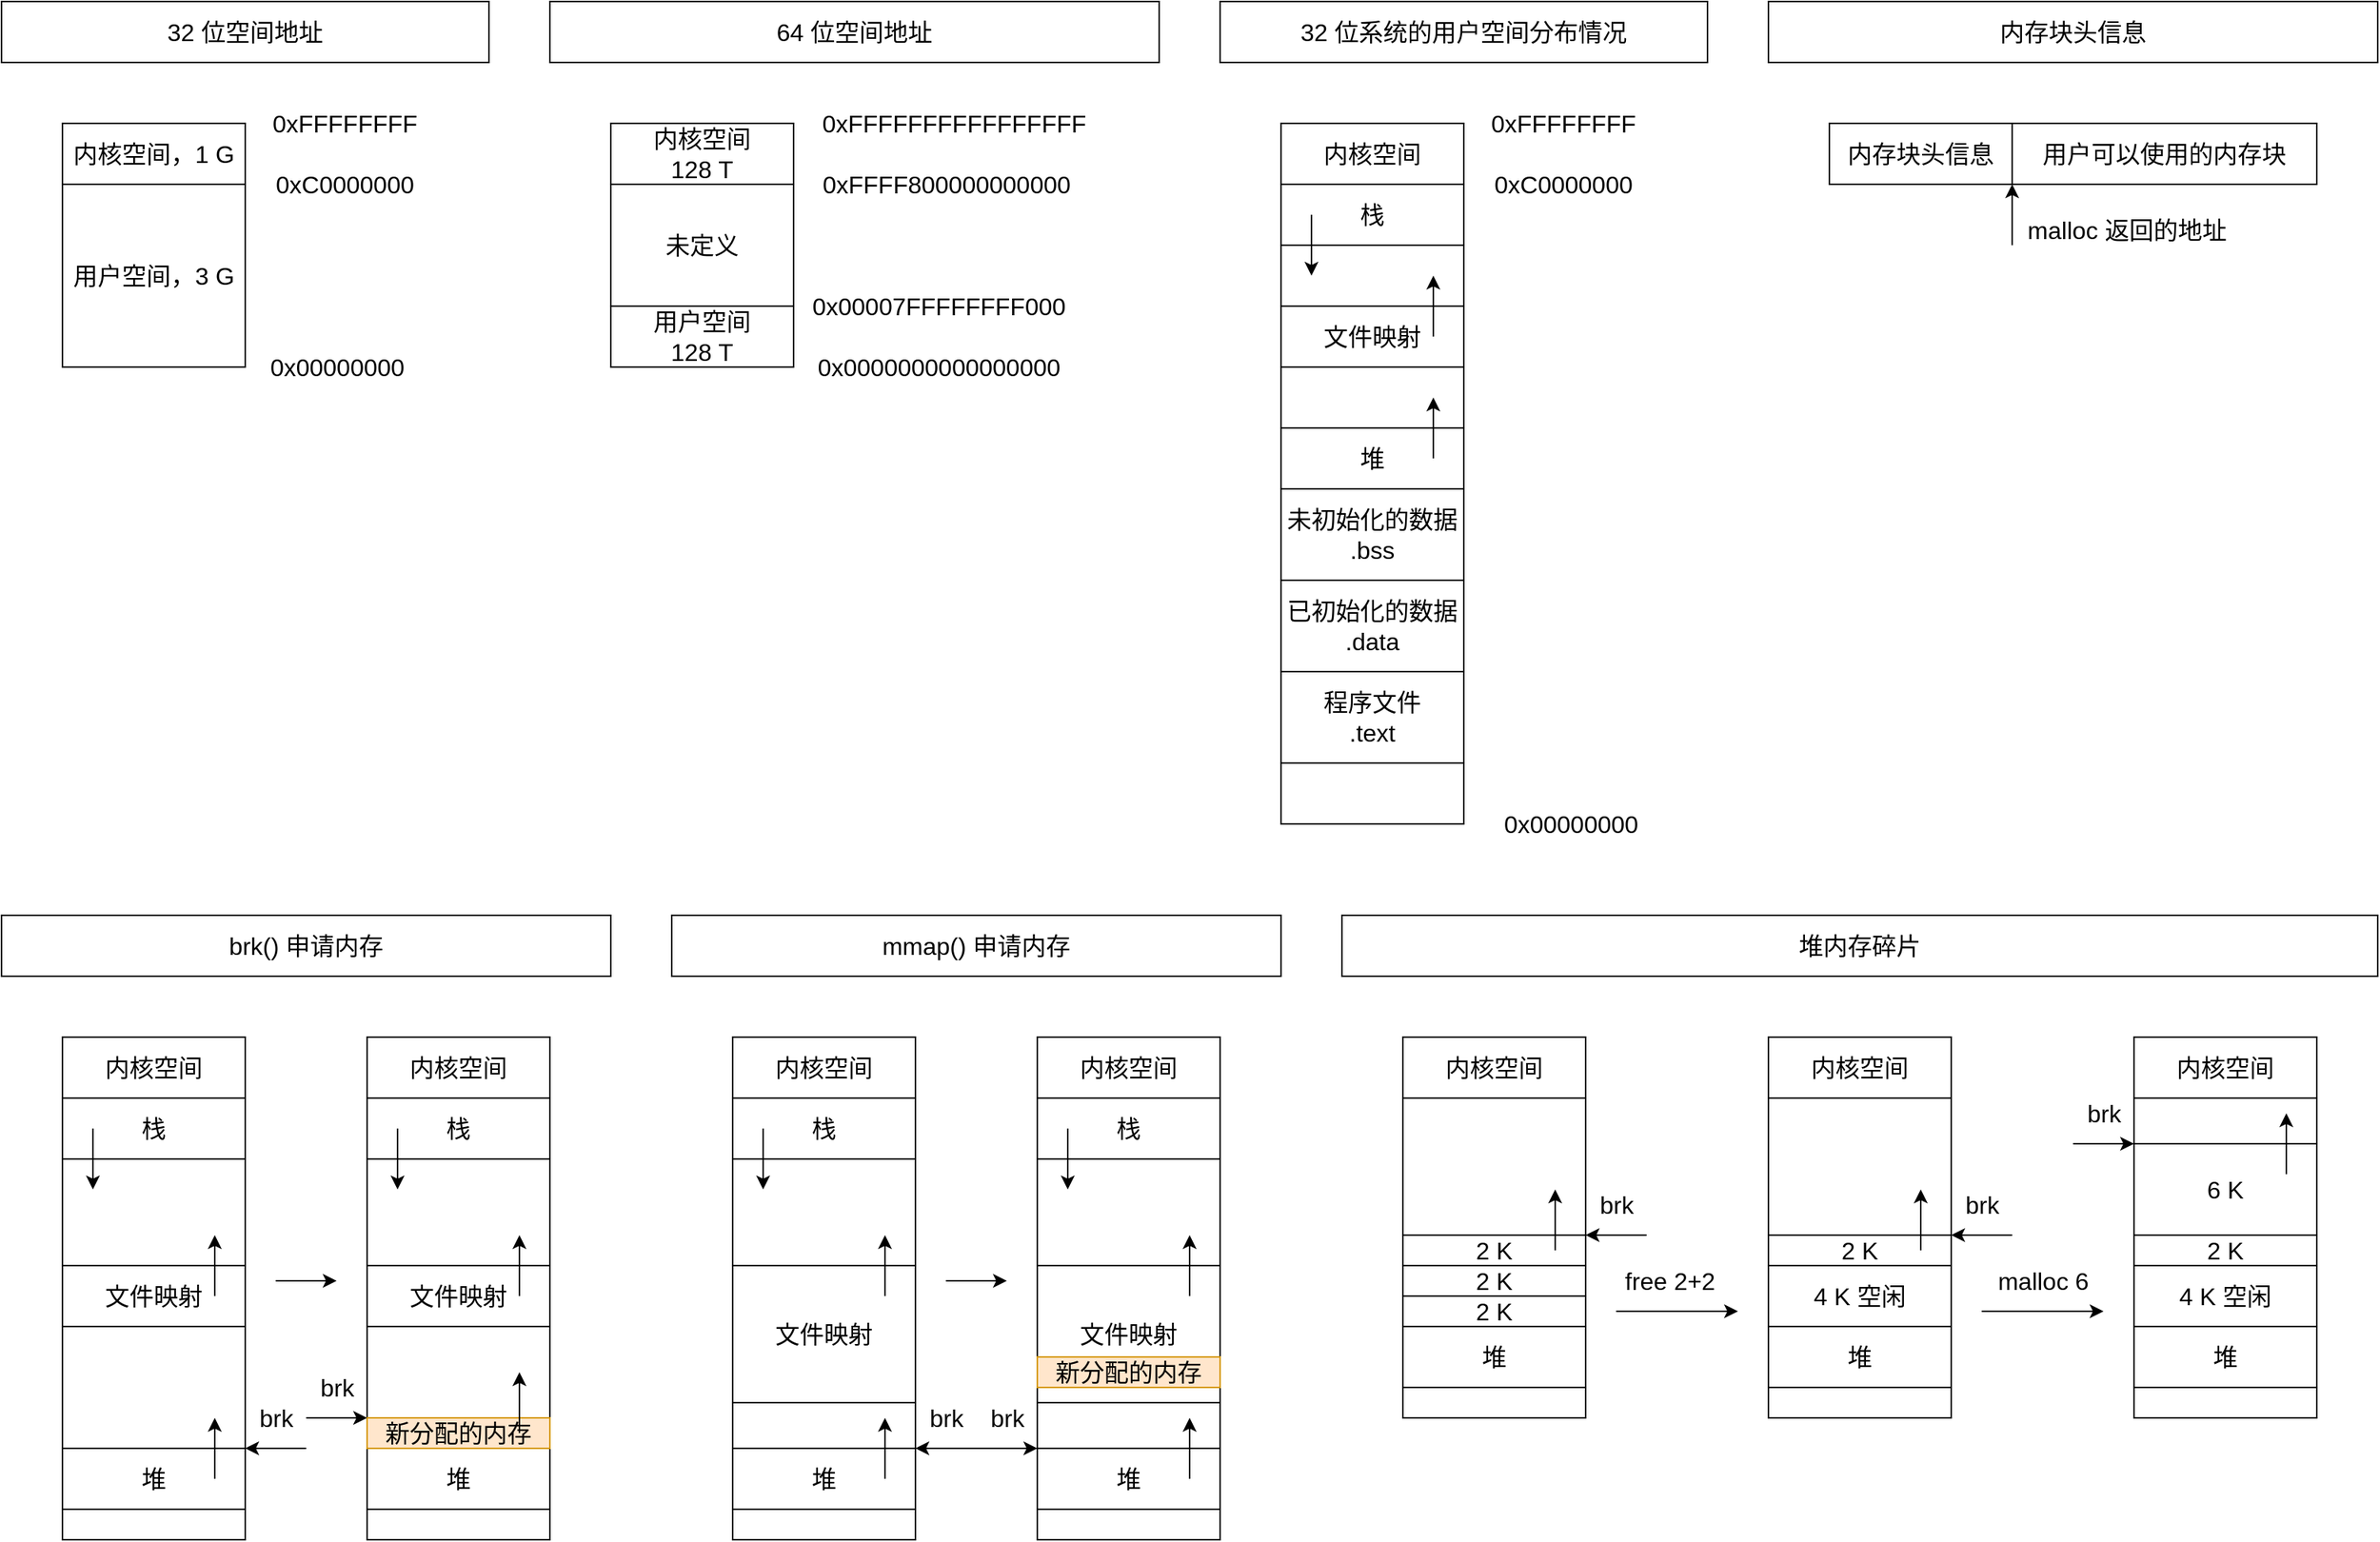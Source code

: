 <mxfile version="17.4.2" type="device"><diagram id="iZPf0gSFdk3mIRzdNiEm" name="第 1 页"><mxGraphModel dx="1554" dy="1204" grid="1" gridSize="10" guides="0" tooltips="1" connect="1" arrows="0" fold="1" page="1" pageScale="1" pageWidth="827" pageHeight="1169" math="0" shadow="0"><root><mxCell id="0"/><mxCell id="1" parent="0"/><mxCell id="F5W3EwzObyhYxNu78PWb-4" value="0xFFFFFFFF" style="text;html=1;align=center;verticalAlign=middle;resizable=0;points=[];autosize=1;strokeColor=none;fillColor=none;fontSize=16;container=0;" parent="1" vertex="1"><mxGeometry x="210" y="110" width="110" height="20" as="geometry"/></mxCell><mxCell id="F5W3EwzObyhYxNu78PWb-5" value="0xC0000000" style="text;html=1;align=center;verticalAlign=middle;resizable=0;points=[];autosize=1;strokeColor=none;fillColor=none;fontSize=16;container=0;" parent="1" vertex="1"><mxGeometry x="210" y="150" width="110" height="20" as="geometry"/></mxCell><mxCell id="F5W3EwzObyhYxNu78PWb-6" value="0x00000000" style="text;html=1;align=center;verticalAlign=middle;resizable=0;points=[];autosize=1;strokeColor=none;fillColor=none;fontSize=16;container=0;" parent="1" vertex="1"><mxGeometry x="210" y="270" width="100" height="20" as="geometry"/></mxCell><mxCell id="F5W3EwzObyhYxNu78PWb-7" value="内核空间，1 G" style="rounded=0;whiteSpace=wrap;html=1;fontSize=16;strokeColor=default;fillColor=none;container=0;" parent="1" vertex="1"><mxGeometry x="80" y="120" width="120" height="40" as="geometry"/></mxCell><mxCell id="F5W3EwzObyhYxNu78PWb-8" value="用户空间，3 G" style="rounded=0;whiteSpace=wrap;html=1;fontSize=16;strokeColor=default;fillColor=none;container=0;" parent="1" vertex="1"><mxGeometry x="80" y="160" width="120" height="120" as="geometry"/></mxCell><mxCell id="F5W3EwzObyhYxNu78PWb-10" value="32 位空间地址" style="rounded=0;whiteSpace=wrap;html=1;fontSize=16;strokeColor=default;fillColor=none;container=0;" parent="1" vertex="1"><mxGeometry x="40" y="40" width="320" height="40" as="geometry"/></mxCell><mxCell id="F5W3EwzObyhYxNu78PWb-11" value="0xFFFFFFFFFFFFFFFF" style="text;html=1;align=center;verticalAlign=middle;resizable=0;points=[];autosize=1;strokeColor=none;fillColor=none;fontSize=16;container=0;" parent="1" vertex="1"><mxGeometry x="570" y="110" width="190" height="20" as="geometry"/></mxCell><mxCell id="F5W3EwzObyhYxNu78PWb-12" value="0xFFFF800000000000" style="text;html=1;align=center;verticalAlign=middle;resizable=0;points=[];autosize=1;strokeColor=none;fillColor=none;fontSize=16;container=0;" parent="1" vertex="1"><mxGeometry x="570" y="150" width="180" height="20" as="geometry"/></mxCell><mxCell id="F5W3EwzObyhYxNu78PWb-13" value="0x0000000000000000" style="text;html=1;align=center;verticalAlign=middle;resizable=0;points=[];autosize=1;strokeColor=none;fillColor=none;fontSize=16;container=0;" parent="1" vertex="1"><mxGeometry x="570" y="270" width="170" height="20" as="geometry"/></mxCell><mxCell id="F5W3EwzObyhYxNu78PWb-14" value="内核空间&lt;br style=&quot;font-size: 16px;&quot;&gt;128 T" style="rounded=0;whiteSpace=wrap;html=1;fontSize=16;strokeColor=default;fillColor=none;container=0;" parent="1" vertex="1"><mxGeometry x="440" y="120" width="120" height="40" as="geometry"/></mxCell><mxCell id="F5W3EwzObyhYxNu78PWb-15" value="用户空间&lt;br style=&quot;font-size: 16px;&quot;&gt;128 T" style="rounded=0;whiteSpace=wrap;html=1;fontSize=16;strokeColor=default;fillColor=none;container=0;" parent="1" vertex="1"><mxGeometry x="440" y="240" width="120" height="40" as="geometry"/></mxCell><mxCell id="F5W3EwzObyhYxNu78PWb-16" value="64 位空间地址" style="rounded=0;whiteSpace=wrap;html=1;fontSize=16;strokeColor=default;fillColor=none;container=0;" parent="1" vertex="1"><mxGeometry x="400" y="40" width="400" height="40" as="geometry"/></mxCell><mxCell id="F5W3EwzObyhYxNu78PWb-17" value="未定义" style="rounded=0;whiteSpace=wrap;html=1;fontSize=16;strokeColor=default;fillColor=none;container=0;" parent="1" vertex="1"><mxGeometry x="440" y="160" width="120" height="80" as="geometry"/></mxCell><mxCell id="F5W3EwzObyhYxNu78PWb-18" value="0x00007FFFFFFFF000" style="text;html=1;align=center;verticalAlign=middle;resizable=0;points=[];autosize=1;strokeColor=none;fillColor=none;fontSize=16;container=0;" parent="1" vertex="1"><mxGeometry x="565" y="230" width="180" height="20" as="geometry"/></mxCell><mxCell id="F5W3EwzObyhYxNu78PWb-21" value="32 位系统的用户空间分布情况" style="rounded=0;whiteSpace=wrap;html=1;fontSize=16;strokeColor=default;fillColor=none;container=0;" parent="1" vertex="1"><mxGeometry x="840" y="40" width="320" height="40" as="geometry"/></mxCell><mxCell id="F5W3EwzObyhYxNu78PWb-22" value="0xFFFFFFFF" style="text;html=1;align=center;verticalAlign=middle;resizable=0;points=[];autosize=1;strokeColor=none;fillColor=none;fontSize=16;container=0;" parent="1" vertex="1"><mxGeometry x="1010" y="110" width="110" height="20" as="geometry"/></mxCell><mxCell id="F5W3EwzObyhYxNu78PWb-23" value="0xC0000000" style="text;html=1;align=center;verticalAlign=middle;resizable=0;points=[];autosize=1;strokeColor=none;fillColor=none;fontSize=16;container=0;" parent="1" vertex="1"><mxGeometry x="1010" y="150" width="110" height="20" as="geometry"/></mxCell><mxCell id="F5W3EwzObyhYxNu78PWb-24" value="0x00000000" style="text;html=1;align=center;verticalAlign=middle;resizable=0;points=[];autosize=1;strokeColor=none;fillColor=none;fontSize=16;container=0;" parent="1" vertex="1"><mxGeometry x="1020" y="570" width="100" height="20" as="geometry"/></mxCell><mxCell id="F5W3EwzObyhYxNu78PWb-25" value="" style="group;strokeColor=default;container=0;fontSize=16;" parent="1" vertex="1" connectable="0"><mxGeometry x="880" y="120" width="120" height="460" as="geometry"/></mxCell><mxCell id="F5W3EwzObyhYxNu78PWb-27" value="" style="endArrow=classic;html=1;rounded=0;fontSize=16;strokeColor=default;" parent="1" edge="1"><mxGeometry width="50" height="50" relative="1" as="geometry"><mxPoint x="980" y="340" as="sourcePoint"/><mxPoint x="980" y="300" as="targetPoint"/></mxGeometry></mxCell><mxCell id="F5W3EwzObyhYxNu78PWb-28" value="内核空间" style="rounded=0;whiteSpace=wrap;html=1;fontSize=16;strokeColor=default;fillColor=none;container=0;" parent="1" vertex="1"><mxGeometry x="880" y="120" width="120" height="40" as="geometry"/></mxCell><mxCell id="F5W3EwzObyhYxNu78PWb-29" value="栈" style="rounded=0;whiteSpace=wrap;html=1;fontSize=16;strokeColor=default;fillColor=none;container=0;" parent="1" vertex="1"><mxGeometry x="880" y="160" width="120" height="40" as="geometry"/></mxCell><mxCell id="F5W3EwzObyhYxNu78PWb-30" value="文件映射" style="rounded=0;whiteSpace=wrap;html=1;fontSize=16;strokeColor=default;fillColor=none;container=0;" parent="1" vertex="1"><mxGeometry x="880" y="240" width="120" height="40" as="geometry"/></mxCell><mxCell id="F5W3EwzObyhYxNu78PWb-31" value="堆" style="rounded=0;whiteSpace=wrap;html=1;fontSize=16;strokeColor=default;fillColor=none;container=0;" parent="1" vertex="1"><mxGeometry x="880" y="320" width="120" height="40" as="geometry"/></mxCell><mxCell id="F5W3EwzObyhYxNu78PWb-32" value="未初始化的数据&lt;br style=&quot;font-size: 16px;&quot;&gt;.bss" style="rounded=0;whiteSpace=wrap;html=1;fontSize=16;strokeColor=default;fillColor=none;container=0;" parent="1" vertex="1"><mxGeometry x="880" y="360" width="120" height="60" as="geometry"/></mxCell><mxCell id="F5W3EwzObyhYxNu78PWb-33" value="已初始化的数据&lt;br style=&quot;font-size: 16px;&quot;&gt;.data" style="rounded=0;whiteSpace=wrap;html=1;fontSize=16;strokeColor=default;fillColor=none;container=0;" parent="1" vertex="1"><mxGeometry x="880" y="420" width="120" height="60" as="geometry"/></mxCell><mxCell id="F5W3EwzObyhYxNu78PWb-34" value="程序文件&lt;br style=&quot;font-size: 16px;&quot;&gt;.text" style="rounded=0;whiteSpace=wrap;html=1;fontSize=16;strokeColor=default;fillColor=none;container=0;" parent="1" vertex="1"><mxGeometry x="880" y="480" width="120" height="60" as="geometry"/></mxCell><mxCell id="F5W3EwzObyhYxNu78PWb-35" value="" style="endArrow=classic;html=1;rounded=0;fontSize=16;strokeColor=default;" parent="1" edge="1"><mxGeometry width="50" height="50" relative="1" as="geometry"><mxPoint x="980" y="260" as="sourcePoint"/><mxPoint x="980" y="220" as="targetPoint"/></mxGeometry></mxCell><mxCell id="F5W3EwzObyhYxNu78PWb-36" value="" style="endArrow=classic;html=1;rounded=0;fontSize=16;strokeColor=default;" parent="1" edge="1"><mxGeometry width="50" height="50" relative="1" as="geometry"><mxPoint x="900" y="180" as="sourcePoint"/><mxPoint x="900" y="220" as="targetPoint"/></mxGeometry></mxCell><mxCell id="F5W3EwzObyhYxNu78PWb-40" value="" style="group;strokeColor=default;container=0;fontSize=16;" parent="1" vertex="1" connectable="0"><mxGeometry x="80" y="720" width="120" height="330" as="geometry"/></mxCell><mxCell id="F5W3EwzObyhYxNu78PWb-41" value="内核空间" style="rounded=0;whiteSpace=wrap;html=1;fontSize=16;strokeColor=default;fillColor=none;container=0;" parent="1" vertex="1"><mxGeometry x="80" y="720" width="120" height="40" as="geometry"/></mxCell><mxCell id="F5W3EwzObyhYxNu78PWb-42" value="" style="endArrow=classic;html=1;rounded=0;fontSize=16;strokeColor=default;" parent="1" edge="1"><mxGeometry width="50" height="50" relative="1" as="geometry"><mxPoint x="180" y="1010" as="sourcePoint"/><mxPoint x="180" y="970" as="targetPoint"/></mxGeometry></mxCell><mxCell id="F5W3EwzObyhYxNu78PWb-43" value="栈" style="rounded=0;whiteSpace=wrap;html=1;fontSize=16;strokeColor=default;fillColor=none;container=0;" parent="1" vertex="1"><mxGeometry x="80" y="760" width="120" height="40" as="geometry"/></mxCell><mxCell id="F5W3EwzObyhYxNu78PWb-44" value="文件映射" style="rounded=0;whiteSpace=wrap;html=1;fontSize=16;strokeColor=default;fillColor=none;container=0;" parent="1" vertex="1"><mxGeometry x="80" y="870" width="120" height="40" as="geometry"/></mxCell><mxCell id="F5W3EwzObyhYxNu78PWb-45" value="堆" style="rounded=0;whiteSpace=wrap;html=1;fontSize=16;strokeColor=default;fillColor=none;container=0;" parent="1" vertex="1"><mxGeometry x="80" y="990" width="120" height="40" as="geometry"/></mxCell><mxCell id="F5W3EwzObyhYxNu78PWb-46" value="" style="endArrow=classic;html=1;rounded=0;fontSize=16;strokeColor=default;" parent="1" edge="1"><mxGeometry width="50" height="50" relative="1" as="geometry"><mxPoint x="180" y="890" as="sourcePoint"/><mxPoint x="180" y="850" as="targetPoint"/></mxGeometry></mxCell><mxCell id="F5W3EwzObyhYxNu78PWb-47" value="" style="endArrow=classic;html=1;rounded=0;fontSize=16;strokeColor=default;" parent="1" edge="1"><mxGeometry width="50" height="50" relative="1" as="geometry"><mxPoint x="100" y="780" as="sourcePoint"/><mxPoint x="100" y="820" as="targetPoint"/></mxGeometry></mxCell><mxCell id="F5W3EwzObyhYxNu78PWb-48" value="" style="group;strokeColor=default;container=0;fontSize=16;" parent="1" vertex="1" connectable="0"><mxGeometry x="280" y="720" width="120" height="330" as="geometry"/></mxCell><mxCell id="F5W3EwzObyhYxNu78PWb-49" value="内核空间" style="rounded=0;whiteSpace=wrap;html=1;fontSize=16;strokeColor=default;fillColor=none;container=0;" parent="1" vertex="1"><mxGeometry x="280" y="720" width="120" height="40" as="geometry"/></mxCell><mxCell id="F5W3EwzObyhYxNu78PWb-50" value="栈" style="rounded=0;whiteSpace=wrap;html=1;fontSize=16;strokeColor=default;fillColor=none;container=0;" parent="1" vertex="1"><mxGeometry x="280" y="760" width="120" height="40" as="geometry"/></mxCell><mxCell id="F5W3EwzObyhYxNu78PWb-51" value="文件映射" style="rounded=0;whiteSpace=wrap;html=1;fontSize=16;strokeColor=default;fillColor=none;container=0;" parent="1" vertex="1"><mxGeometry x="280" y="870" width="120" height="40" as="geometry"/></mxCell><mxCell id="F5W3EwzObyhYxNu78PWb-52" value="堆" style="rounded=0;whiteSpace=wrap;html=1;fontSize=16;strokeColor=default;fillColor=none;container=0;" parent="1" vertex="1"><mxGeometry x="280" y="990" width="120" height="40" as="geometry"/></mxCell><mxCell id="F5W3EwzObyhYxNu78PWb-53" value="" style="endArrow=classic;html=1;rounded=0;fontSize=16;strokeColor=default;" parent="1" edge="1"><mxGeometry width="50" height="50" relative="1" as="geometry"><mxPoint x="380" y="890" as="sourcePoint"/><mxPoint x="380" y="850" as="targetPoint"/></mxGeometry></mxCell><mxCell id="F5W3EwzObyhYxNu78PWb-54" value="" style="endArrow=classic;html=1;rounded=0;fontSize=16;strokeColor=default;" parent="1" edge="1"><mxGeometry width="50" height="50" relative="1" as="geometry"><mxPoint x="300" y="780" as="sourcePoint"/><mxPoint x="300" y="820" as="targetPoint"/></mxGeometry></mxCell><mxCell id="F5W3EwzObyhYxNu78PWb-55" value="新分配的内存" style="rounded=0;whiteSpace=wrap;html=1;fontSize=16;strokeColor=#d79b00;fillColor=#ffe6cc;container=0;" parent="1" vertex="1"><mxGeometry x="280" y="970" width="120" height="20" as="geometry"/></mxCell><mxCell id="F5W3EwzObyhYxNu78PWb-56" value="" style="endArrow=classic;html=1;rounded=0;fontSize=16;strokeColor=default;" parent="1" edge="1"><mxGeometry width="50" height="50" relative="1" as="geometry"><mxPoint x="380" y="980" as="sourcePoint"/><mxPoint x="380" y="940" as="targetPoint"/></mxGeometry></mxCell><mxCell id="F5W3EwzObyhYxNu78PWb-57" value="" style="endArrow=classic;html=1;rounded=0;fontSize=16;" parent="1" edge="1"><mxGeometry width="50" height="50" relative="1" as="geometry"><mxPoint x="240" y="990" as="sourcePoint"/><mxPoint x="200" y="990" as="targetPoint"/></mxGeometry></mxCell><mxCell id="F5W3EwzObyhYxNu78PWb-58" value="brk" style="text;html=1;align=center;verticalAlign=middle;resizable=0;points=[];autosize=1;strokeColor=none;fillColor=none;fontSize=16;container=0;" parent="1" vertex="1"><mxGeometry x="200" y="960" width="40" height="20" as="geometry"/></mxCell><mxCell id="F5W3EwzObyhYxNu78PWb-59" value="" style="endArrow=classic;html=1;rounded=0;fontSize=16;" parent="1" edge="1"><mxGeometry width="50" height="50" relative="1" as="geometry"><mxPoint x="240" y="970" as="sourcePoint"/><mxPoint x="280" y="970" as="targetPoint"/></mxGeometry></mxCell><mxCell id="F5W3EwzObyhYxNu78PWb-60" value="brk" style="text;html=1;align=center;verticalAlign=middle;resizable=0;points=[];autosize=1;strokeColor=none;fillColor=none;fontSize=16;container=0;" parent="1" vertex="1"><mxGeometry x="240" y="940" width="40" height="20" as="geometry"/></mxCell><mxCell id="F5W3EwzObyhYxNu78PWb-61" value="" style="endArrow=classic;html=1;rounded=0;fontSize=16;" parent="1" edge="1"><mxGeometry width="50" height="50" relative="1" as="geometry"><mxPoint x="220" y="880" as="sourcePoint"/><mxPoint x="260" y="880" as="targetPoint"/></mxGeometry></mxCell><mxCell id="F5W3EwzObyhYxNu78PWb-62" value="brk() 申请内存" style="rounded=0;whiteSpace=wrap;html=1;fontSize=16;strokeColor=default;fillColor=none;container=0;" parent="1" vertex="1"><mxGeometry x="40" y="640" width="400" height="40" as="geometry"/></mxCell><mxCell id="F5W3EwzObyhYxNu78PWb-90" value="" style="group;strokeColor=default;container=0;fontSize=16;" parent="1" vertex="1" connectable="0"><mxGeometry x="960" y="720" width="120" height="250" as="geometry"/></mxCell><mxCell id="F5W3EwzObyhYxNu78PWb-91" value="内核空间" style="rounded=0;whiteSpace=wrap;html=1;fontSize=16;strokeColor=default;fillColor=none;container=0;" parent="1" vertex="1"><mxGeometry x="960" y="720" width="120" height="40" as="geometry"/></mxCell><mxCell id="F5W3EwzObyhYxNu78PWb-92" value="" style="endArrow=classic;html=1;rounded=0;fontSize=16;strokeColor=default;" parent="1" edge="1"><mxGeometry width="50" height="50" relative="1" as="geometry"><mxPoint x="1060" y="860" as="sourcePoint"/><mxPoint x="1060" y="820" as="targetPoint"/></mxGeometry></mxCell><mxCell id="F5W3EwzObyhYxNu78PWb-93" value="堆" style="rounded=0;whiteSpace=wrap;html=1;fontSize=16;strokeColor=default;fillColor=none;container=0;" parent="1" vertex="1"><mxGeometry x="960" y="910" width="120" height="40" as="geometry"/></mxCell><mxCell id="F5W3EwzObyhYxNu78PWb-94" value="" style="endArrow=classic;html=1;rounded=0;fontSize=16;" parent="1" edge="1"><mxGeometry width="50" height="50" relative="1" as="geometry"><mxPoint x="1120" y="850" as="sourcePoint"/><mxPoint x="1080" y="850" as="targetPoint"/></mxGeometry></mxCell><mxCell id="F5W3EwzObyhYxNu78PWb-95" value="brk" style="text;html=1;align=center;verticalAlign=middle;resizable=0;points=[];autosize=1;strokeColor=none;fillColor=none;fontSize=16;container=0;" parent="1" vertex="1"><mxGeometry x="1080" y="820" width="40" height="20" as="geometry"/></mxCell><mxCell id="F5W3EwzObyhYxNu78PWb-96" value="2 K" style="rounded=0;whiteSpace=wrap;html=1;fontSize=16;strokeColor=default;fillColor=none;container=0;" parent="1" vertex="1"><mxGeometry x="960" y="890" width="120" height="20" as="geometry"/></mxCell><mxCell id="F5W3EwzObyhYxNu78PWb-97" value="2 K" style="rounded=0;whiteSpace=wrap;html=1;fontSize=16;strokeColor=default;fillColor=none;container=0;" parent="1" vertex="1"><mxGeometry x="960" y="870" width="120" height="20" as="geometry"/></mxCell><mxCell id="F5W3EwzObyhYxNu78PWb-98" value="2 K" style="rounded=0;whiteSpace=wrap;html=1;fontSize=16;strokeColor=default;fillColor=none;container=0;" parent="1" vertex="1"><mxGeometry x="960" y="850" width="120" height="20" as="geometry"/></mxCell><mxCell id="F5W3EwzObyhYxNu78PWb-99" value="" style="group;strokeColor=default;container=0;fontSize=16;" parent="1" vertex="1" connectable="0"><mxGeometry x="1200" y="720" width="120" height="250" as="geometry"/></mxCell><mxCell id="F5W3EwzObyhYxNu78PWb-100" value="内核空间" style="rounded=0;whiteSpace=wrap;html=1;fontSize=16;strokeColor=default;fillColor=none;container=0;" parent="1" vertex="1"><mxGeometry x="1200" y="720" width="120" height="40" as="geometry"/></mxCell><mxCell id="F5W3EwzObyhYxNu78PWb-101" value="" style="endArrow=classic;html=1;rounded=0;fontSize=16;strokeColor=default;" parent="1" edge="1"><mxGeometry width="50" height="50" relative="1" as="geometry"><mxPoint x="1300" y="860" as="sourcePoint"/><mxPoint x="1300" y="820" as="targetPoint"/></mxGeometry></mxCell><mxCell id="F5W3EwzObyhYxNu78PWb-102" value="堆" style="rounded=0;whiteSpace=wrap;html=1;fontSize=16;strokeColor=default;fillColor=none;container=0;" parent="1" vertex="1"><mxGeometry x="1200" y="910" width="120" height="40" as="geometry"/></mxCell><mxCell id="F5W3EwzObyhYxNu78PWb-103" value="" style="endArrow=classic;html=1;rounded=0;fontSize=16;" parent="1" edge="1"><mxGeometry width="50" height="50" relative="1" as="geometry"><mxPoint x="1360" y="850" as="sourcePoint"/><mxPoint x="1320" y="850" as="targetPoint"/></mxGeometry></mxCell><mxCell id="F5W3EwzObyhYxNu78PWb-104" value="brk" style="text;html=1;align=center;verticalAlign=middle;resizable=0;points=[];autosize=1;strokeColor=none;fillColor=none;fontSize=16;container=0;" parent="1" vertex="1"><mxGeometry x="1320" y="820" width="40" height="20" as="geometry"/></mxCell><mxCell id="F5W3EwzObyhYxNu78PWb-105" value="4 K 空闲" style="rounded=0;whiteSpace=wrap;html=1;fontSize=16;strokeColor=default;fillColor=none;container=0;" parent="1" vertex="1"><mxGeometry x="1200" y="870" width="120" height="40" as="geometry"/></mxCell><mxCell id="F5W3EwzObyhYxNu78PWb-106" value="2 K" style="rounded=0;whiteSpace=wrap;html=1;fontSize=16;strokeColor=default;fillColor=none;container=0;" parent="1" vertex="1"><mxGeometry x="1200" y="850" width="120" height="20" as="geometry"/></mxCell><mxCell id="F5W3EwzObyhYxNu78PWb-107" value="" style="group;strokeColor=default;container=0;fontSize=16;" parent="1" vertex="1" connectable="0"><mxGeometry x="1440" y="720" width="120" height="250" as="geometry"/></mxCell><mxCell id="F5W3EwzObyhYxNu78PWb-108" value="内核空间" style="rounded=0;whiteSpace=wrap;html=1;fontSize=16;strokeColor=default;fillColor=none;container=0;" parent="1" vertex="1"><mxGeometry x="1440" y="720" width="120" height="40" as="geometry"/></mxCell><mxCell id="F5W3EwzObyhYxNu78PWb-109" value="" style="endArrow=classic;html=1;rounded=0;fontSize=16;strokeColor=default;" parent="1" edge="1"><mxGeometry width="50" height="50" relative="1" as="geometry"><mxPoint x="1540" y="810" as="sourcePoint"/><mxPoint x="1540" y="770" as="targetPoint"/></mxGeometry></mxCell><mxCell id="F5W3EwzObyhYxNu78PWb-110" value="堆" style="rounded=0;whiteSpace=wrap;html=1;fontSize=16;strokeColor=default;fillColor=none;container=0;" parent="1" vertex="1"><mxGeometry x="1440" y="910" width="120" height="40" as="geometry"/></mxCell><mxCell id="F5W3EwzObyhYxNu78PWb-111" value="" style="endArrow=classic;html=1;rounded=0;fontSize=16;" parent="1" edge="1"><mxGeometry width="50" height="50" relative="1" as="geometry"><mxPoint x="1400" y="790" as="sourcePoint"/><mxPoint x="1440" y="790" as="targetPoint"/></mxGeometry></mxCell><mxCell id="F5W3EwzObyhYxNu78PWb-112" value="brk" style="text;html=1;align=center;verticalAlign=middle;resizable=0;points=[];autosize=1;strokeColor=none;fillColor=none;fontSize=16;container=0;" parent="1" vertex="1"><mxGeometry x="1400" y="760" width="40" height="20" as="geometry"/></mxCell><mxCell id="F5W3EwzObyhYxNu78PWb-113" value="4 K 空闲" style="rounded=0;whiteSpace=wrap;html=1;fontSize=16;strokeColor=default;fillColor=none;container=0;" parent="1" vertex="1"><mxGeometry x="1440" y="870" width="120" height="40" as="geometry"/></mxCell><mxCell id="F5W3EwzObyhYxNu78PWb-114" value="2 K" style="rounded=0;whiteSpace=wrap;html=1;fontSize=16;strokeColor=default;fillColor=none;container=0;" parent="1" vertex="1"><mxGeometry x="1440" y="850" width="120" height="20" as="geometry"/></mxCell><mxCell id="F5W3EwzObyhYxNu78PWb-115" value="6 K" style="rounded=0;whiteSpace=wrap;html=1;fontSize=16;strokeColor=default;fillColor=none;container=0;" parent="1" vertex="1"><mxGeometry x="1440" y="790" width="120" height="60" as="geometry"/></mxCell><mxCell id="F5W3EwzObyhYxNu78PWb-116" value="" style="endArrow=classic;html=1;rounded=0;fontSize=16;" parent="1" edge="1"><mxGeometry width="50" height="50" relative="1" as="geometry"><mxPoint x="1100" y="900" as="sourcePoint"/><mxPoint x="1180" y="900" as="targetPoint"/></mxGeometry></mxCell><mxCell id="F5W3EwzObyhYxNu78PWb-117" value="free 2+2" style="text;html=1;align=center;verticalAlign=middle;resizable=0;points=[];autosize=1;strokeColor=none;fillColor=none;fontSize=16;container=0;" parent="1" vertex="1"><mxGeometry x="1100" y="870" width="70" height="20" as="geometry"/></mxCell><mxCell id="F5W3EwzObyhYxNu78PWb-118" value="" style="endArrow=classic;html=1;rounded=0;fontSize=16;" parent="1" edge="1"><mxGeometry width="50" height="50" relative="1" as="geometry"><mxPoint x="1340" y="900" as="sourcePoint"/><mxPoint x="1420" y="900" as="targetPoint"/></mxGeometry></mxCell><mxCell id="F5W3EwzObyhYxNu78PWb-119" value="malloc 6" style="text;html=1;align=center;verticalAlign=middle;resizable=0;points=[];autosize=1;strokeColor=none;fillColor=none;fontSize=16;container=0;" parent="1" vertex="1"><mxGeometry x="1340" y="870" width="80" height="20" as="geometry"/></mxCell><mxCell id="F5W3EwzObyhYxNu78PWb-121" value="&lt;span style=&quot;font-size: 16px&quot;&gt;堆内存碎片&lt;/span&gt;" style="rounded=0;whiteSpace=wrap;html=1;fontSize=16;strokeColor=default;fillColor=none;container=0;" parent="1" vertex="1"><mxGeometry x="920" y="640" width="680" height="40" as="geometry"/></mxCell><mxCell id="F5W3EwzObyhYxNu78PWb-124" value="内存块头信息" style="rounded=0;whiteSpace=wrap;html=1;fontSize=16;strokeColor=default;fillColor=none;container=0;" parent="1" vertex="1"><mxGeometry x="1240" y="120" width="120" height="40" as="geometry"/></mxCell><mxCell id="F5W3EwzObyhYxNu78PWb-125" value="用户可以使用的内存块" style="rounded=0;whiteSpace=wrap;html=1;fontSize=16;strokeColor=default;fillColor=none;container=0;" parent="1" vertex="1"><mxGeometry x="1360" y="120" width="200" height="40" as="geometry"/></mxCell><mxCell id="F5W3EwzObyhYxNu78PWb-126" value="" style="endArrow=classic;html=1;rounded=0;fontSize=16;" parent="1" edge="1"><mxGeometry width="50" height="50" relative="1" as="geometry"><mxPoint x="1360" y="200" as="sourcePoint"/><mxPoint x="1360" y="160" as="targetPoint"/></mxGeometry></mxCell><mxCell id="F5W3EwzObyhYxNu78PWb-127" value="malloc 返回的地址" style="text;html=1;align=center;verticalAlign=middle;resizable=0;points=[];autosize=1;strokeColor=none;fillColor=none;fontSize=16;container=0;" parent="1" vertex="1"><mxGeometry x="1360" y="180" width="150" height="20" as="geometry"/></mxCell><mxCell id="kTpDNo6g9gG6l6g4Jp_U-1" value="&lt;span style=&quot;font-size: 16px&quot;&gt;内存块头信息&lt;/span&gt;" style="rounded=0;whiteSpace=wrap;html=1;fontSize=16;strokeColor=default;fillColor=none;container=0;" parent="1" vertex="1"><mxGeometry x="1200" y="40" width="400" height="40" as="geometry"/></mxCell><mxCell id="F5W3EwzObyhYxNu78PWb-64" value="" style="group;strokeColor=default;container=0;fontSize=16;" parent="1" vertex="1" connectable="0"><mxGeometry x="520" y="720" width="120" height="330" as="geometry"/></mxCell><mxCell id="F5W3EwzObyhYxNu78PWb-65" value="内核空间" style="rounded=0;whiteSpace=wrap;html=1;fontSize=16;strokeColor=default;fillColor=none;container=0;" parent="1" vertex="1"><mxGeometry x="520" y="720" width="120" height="40" as="geometry"/></mxCell><mxCell id="F5W3EwzObyhYxNu78PWb-66" value="" style="endArrow=classic;html=1;rounded=0;fontSize=16;strokeColor=default;" parent="1" edge="1"><mxGeometry width="50" height="50" relative="1" as="geometry"><mxPoint x="620" y="1010" as="sourcePoint"/><mxPoint x="620" y="970" as="targetPoint"/></mxGeometry></mxCell><mxCell id="F5W3EwzObyhYxNu78PWb-67" value="栈" style="rounded=0;whiteSpace=wrap;html=1;fontSize=16;strokeColor=default;fillColor=none;container=0;" parent="1" vertex="1"><mxGeometry x="520" y="760" width="120" height="40" as="geometry"/></mxCell><mxCell id="F5W3EwzObyhYxNu78PWb-68" value="文件映射" style="rounded=0;whiteSpace=wrap;html=1;fontSize=16;strokeColor=default;fillColor=none;container=0;" parent="1" vertex="1"><mxGeometry x="520" y="870" width="120" height="90" as="geometry"/></mxCell><mxCell id="F5W3EwzObyhYxNu78PWb-69" value="堆" style="rounded=0;whiteSpace=wrap;html=1;fontSize=16;strokeColor=default;fillColor=none;container=0;" parent="1" vertex="1"><mxGeometry x="520" y="990" width="120" height="40" as="geometry"/></mxCell><mxCell id="F5W3EwzObyhYxNu78PWb-70" value="" style="endArrow=classic;html=1;rounded=0;fontSize=16;strokeColor=default;" parent="1" edge="1"><mxGeometry width="50" height="50" relative="1" as="geometry"><mxPoint x="620" y="890" as="sourcePoint"/><mxPoint x="620" y="850" as="targetPoint"/></mxGeometry></mxCell><mxCell id="F5W3EwzObyhYxNu78PWb-71" value="" style="endArrow=classic;html=1;rounded=0;fontSize=16;strokeColor=default;" parent="1" edge="1"><mxGeometry width="50" height="50" relative="1" as="geometry"><mxPoint x="540" y="780" as="sourcePoint"/><mxPoint x="540" y="820" as="targetPoint"/></mxGeometry></mxCell><mxCell id="F5W3EwzObyhYxNu78PWb-72" value="" style="group;strokeColor=default;container=0;fontSize=16;" parent="1" vertex="1" connectable="0"><mxGeometry x="720" y="720" width="120" height="330" as="geometry"/></mxCell><mxCell id="F5W3EwzObyhYxNu78PWb-73" value="内核空间" style="rounded=0;whiteSpace=wrap;html=1;fontSize=16;strokeColor=default;fillColor=none;container=0;" parent="1" vertex="1"><mxGeometry x="720" y="720" width="120" height="40" as="geometry"/></mxCell><mxCell id="F5W3EwzObyhYxNu78PWb-74" value="栈" style="rounded=0;whiteSpace=wrap;html=1;fontSize=16;strokeColor=default;fillColor=none;container=0;" parent="1" vertex="1"><mxGeometry x="720" y="760" width="120" height="40" as="geometry"/></mxCell><mxCell id="F5W3EwzObyhYxNu78PWb-75" value="文件映射" style="rounded=0;whiteSpace=wrap;html=1;fontSize=16;strokeColor=default;fillColor=none;container=0;" parent="1" vertex="1"><mxGeometry x="720" y="870" width="120" height="90" as="geometry"/></mxCell><mxCell id="F5W3EwzObyhYxNu78PWb-76" value="堆" style="rounded=0;whiteSpace=wrap;html=1;fontSize=16;strokeColor=default;fillColor=none;container=0;" parent="1" vertex="1"><mxGeometry x="720" y="990" width="120" height="40" as="geometry"/></mxCell><mxCell id="F5W3EwzObyhYxNu78PWb-77" value="" style="endArrow=classic;html=1;rounded=0;fontSize=16;strokeColor=default;" parent="1" edge="1"><mxGeometry width="50" height="50" relative="1" as="geometry"><mxPoint x="820" y="890" as="sourcePoint"/><mxPoint x="820" y="850" as="targetPoint"/></mxGeometry></mxCell><mxCell id="F5W3EwzObyhYxNu78PWb-78" value="" style="endArrow=classic;html=1;rounded=0;fontSize=16;strokeColor=default;" parent="1" edge="1"><mxGeometry width="50" height="50" relative="1" as="geometry"><mxPoint x="740" y="780" as="sourcePoint"/><mxPoint x="740" y="820" as="targetPoint"/></mxGeometry></mxCell><mxCell id="F5W3EwzObyhYxNu78PWb-79" value="新分配的内存" style="rounded=0;whiteSpace=wrap;html=1;fontSize=16;strokeColor=#d79b00;fillColor=#ffe6cc;container=0;" parent="1" vertex="1"><mxGeometry x="720" y="930" width="120" height="20" as="geometry"/></mxCell><mxCell id="F5W3EwzObyhYxNu78PWb-80" value="" style="endArrow=classic;html=1;rounded=0;fontSize=16;strokeColor=default;" parent="1" edge="1"><mxGeometry width="50" height="50" relative="1" as="geometry"><mxPoint x="820" y="1010" as="sourcePoint"/><mxPoint x="820" y="970" as="targetPoint"/></mxGeometry></mxCell><mxCell id="F5W3EwzObyhYxNu78PWb-81" value="" style="endArrow=classic;html=1;rounded=0;fontSize=16;" parent="1" edge="1"><mxGeometry width="50" height="50" relative="1" as="geometry"><mxPoint x="680" y="990" as="sourcePoint"/><mxPoint x="640" y="990" as="targetPoint"/></mxGeometry></mxCell><mxCell id="F5W3EwzObyhYxNu78PWb-82" value="brk" style="text;html=1;align=center;verticalAlign=middle;resizable=0;points=[];autosize=1;strokeColor=none;fillColor=none;fontSize=16;container=0;" parent="1" vertex="1"><mxGeometry x="640" y="960" width="40" height="20" as="geometry"/></mxCell><mxCell id="F5W3EwzObyhYxNu78PWb-83" value="" style="endArrow=classic;html=1;rounded=0;fontSize=16;" parent="1" edge="1"><mxGeometry width="50" height="50" relative="1" as="geometry"><mxPoint x="680" y="990" as="sourcePoint"/><mxPoint x="720" y="990" as="targetPoint"/></mxGeometry></mxCell><mxCell id="F5W3EwzObyhYxNu78PWb-84" value="brk" style="text;html=1;align=center;verticalAlign=middle;resizable=0;points=[];autosize=1;strokeColor=none;fillColor=none;fontSize=16;container=0;" parent="1" vertex="1"><mxGeometry x="680" y="960" width="40" height="20" as="geometry"/></mxCell><mxCell id="F5W3EwzObyhYxNu78PWb-85" value="" style="endArrow=classic;html=1;rounded=0;fontSize=16;" parent="1" edge="1"><mxGeometry width="50" height="50" relative="1" as="geometry"><mxPoint x="660" y="880" as="sourcePoint"/><mxPoint x="700" y="880" as="targetPoint"/></mxGeometry></mxCell><mxCell id="F5W3EwzObyhYxNu78PWb-86" value="mmap() 申请内存" style="rounded=0;whiteSpace=wrap;html=1;fontSize=16;strokeColor=default;fillColor=none;container=0;" parent="1" vertex="1"><mxGeometry x="480" y="640" width="400" height="40" as="geometry"/></mxCell></root></mxGraphModel></diagram></mxfile>